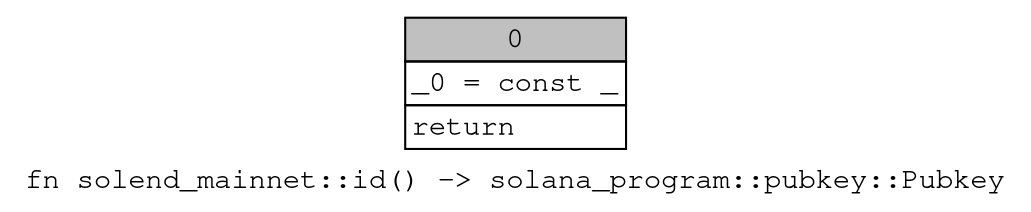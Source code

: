 digraph Mir_0_2651 {
    graph [fontname="Courier, monospace"];
    node [fontname="Courier, monospace"];
    edge [fontname="Courier, monospace"];
    label=<fn solend_mainnet::id() -&gt; solana_program::pubkey::Pubkey<br align="left"/>>;
    bb0__0_2651 [shape="none", label=<<table border="0" cellborder="1" cellspacing="0"><tr><td bgcolor="gray" align="center" colspan="1">0</td></tr><tr><td align="left" balign="left">_0 = const _<br/></td></tr><tr><td align="left">return</td></tr></table>>];
}
